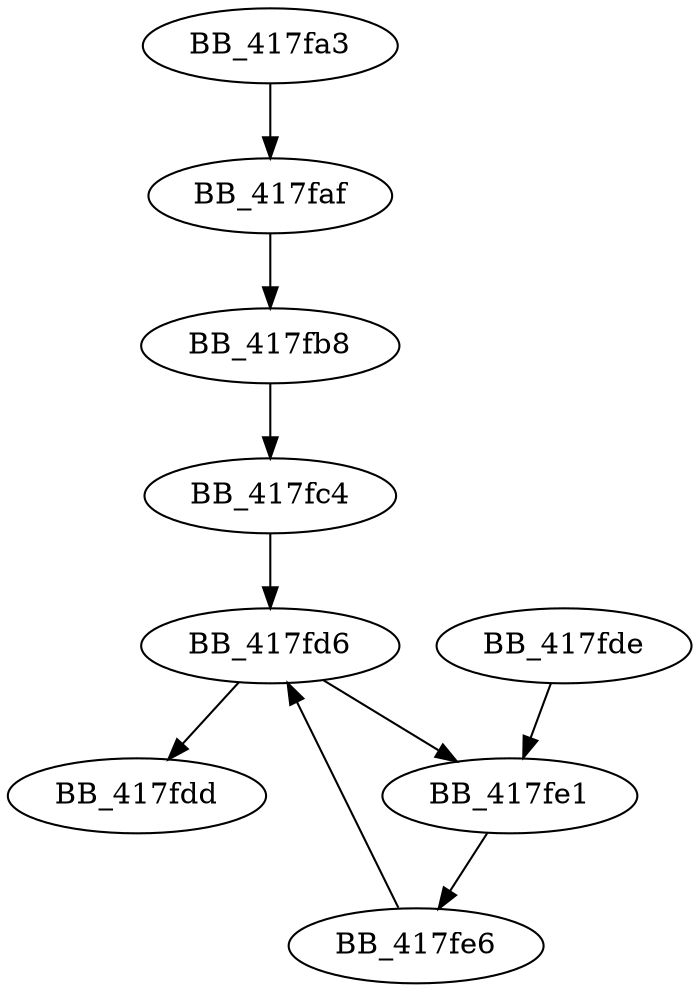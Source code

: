 DiGraph __onexit{
BB_417fa3->BB_417faf
BB_417faf->BB_417fb8
BB_417fb8->BB_417fc4
BB_417fc4->BB_417fd6
BB_417fd6->BB_417fdd
BB_417fd6->BB_417fe1
BB_417fde->BB_417fe1
BB_417fe1->BB_417fe6
BB_417fe6->BB_417fd6
}
